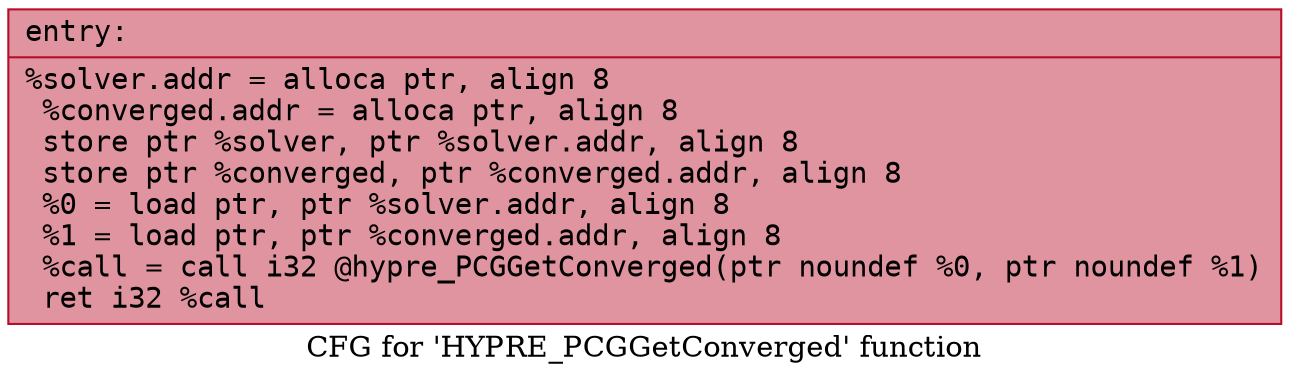 digraph "CFG for 'HYPRE_PCGGetConverged' function" {
	label="CFG for 'HYPRE_PCGGetConverged' function";

	Node0x556d45bd40f0 [shape=record,color="#b70d28ff", style=filled, fillcolor="#b70d2870" fontname="Courier",label="{entry:\l|  %solver.addr = alloca ptr, align 8\l  %converged.addr = alloca ptr, align 8\l  store ptr %solver, ptr %solver.addr, align 8\l  store ptr %converged, ptr %converged.addr, align 8\l  %0 = load ptr, ptr %solver.addr, align 8\l  %1 = load ptr, ptr %converged.addr, align 8\l  %call = call i32 @hypre_PCGGetConverged(ptr noundef %0, ptr noundef %1)\l  ret i32 %call\l}"];
}
